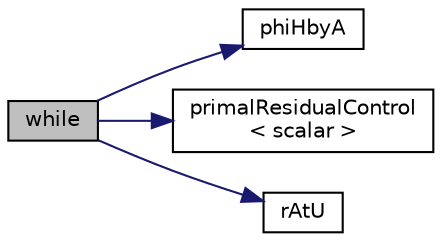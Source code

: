 digraph "while"
{
  bgcolor="transparent";
  edge [fontname="Helvetica",fontsize="10",labelfontname="Helvetica",labelfontsize="10"];
  node [fontname="Helvetica",fontsize="10",shape=record];
  rankdir="LR";
  Node24 [label="while",height=0.2,width=0.4,color="black", fillcolor="grey75", style="filled", fontcolor="black"];
  Node24 -> Node25 [color="midnightblue",fontsize="10",style="solid",fontname="Helvetica"];
  Node25 [label="phiHbyA",height=0.2,width=0.4,color="black",URL="$pEqnSimple_8H.html#a526a8b78452de0d7f324bd956addf143"];
  Node24 -> Node26 [color="midnightblue",fontsize="10",style="solid",fontname="Helvetica"];
  Node26 [label="primalResidualControl\l\< scalar \>",height=0.2,width=0.4,color="black",URL="$EEqnRhoSimpleC_8H.html#aa695851e81a1b03c9630923a5639f7cd"];
  Node24 -> Node27 [color="midnightblue",fontsize="10",style="solid",fontname="Helvetica"];
  Node27 [label="rAtU",height=0.2,width=0.4,color="black",URL="$pEqnSimple_8H.html#afe01da774d03b179d1e22adc75a3c2fe"];
}
